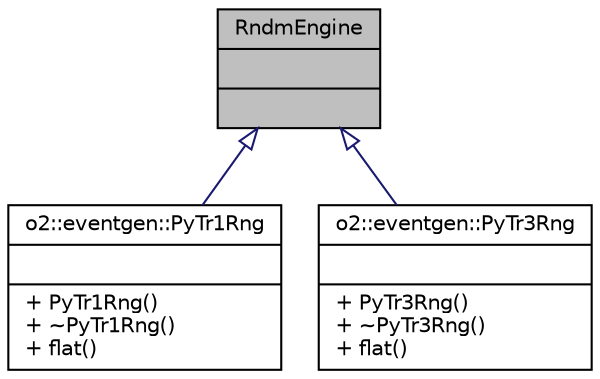 digraph "RndmEngine"
{
 // INTERACTIVE_SVG=YES
  bgcolor="transparent";
  edge [fontname="Helvetica",fontsize="10",labelfontname="Helvetica",labelfontsize="10"];
  node [fontname="Helvetica",fontsize="10",shape=record];
  Node1 [label="{RndmEngine\n||}",height=0.2,width=0.4,color="black", fillcolor="grey75", style="filled", fontcolor="black"];
  Node1 -> Node2 [dir="back",color="midnightblue",fontsize="10",style="solid",arrowtail="onormal",fontname="Helvetica"];
  Node2 [label="{o2::eventgen::PyTr1Rng\n||+ PyTr1Rng()\l+ ~PyTr1Rng()\l+ flat()\l}",height=0.2,width=0.4,color="black",URL="$db/d99/classo2_1_1eventgen_1_1PyTr1Rng.html"];
  Node1 -> Node3 [dir="back",color="midnightblue",fontsize="10",style="solid",arrowtail="onormal",fontname="Helvetica"];
  Node3 [label="{o2::eventgen::PyTr3Rng\n||+ PyTr3Rng()\l+ ~PyTr3Rng()\l+ flat()\l}",height=0.2,width=0.4,color="black",URL="$d9/de4/classo2_1_1eventgen_1_1PyTr3Rng.html"];
}

